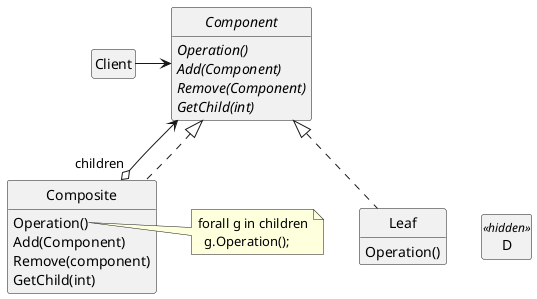 ﻿@startuml
skinparam style strictuml
skinparam backgroundColor transparent
skinparam defaultFontName Arial
skinparam style strictuml

skinparam noteFontName Courier New

hide empty members
interface Component {
  {abstract} Operation()
  {abstract} Add(Component)
  {abstract} Remove(Component)
  {abstract} GetChild(int)
}

class Leaf implements Component {
  Operation()
}

class D<<hidden>>
Component -[#transparent]d- D

class Composite {
  Operation()
  Add(Component)
  Remove(component)
  GetChild(int)
}

note right of Composite::Operation
forall g in children
  g.Operation();
end note

Composite "children" o-u-> Component

Composite .u.|> Component
Client -> Component
@enduml